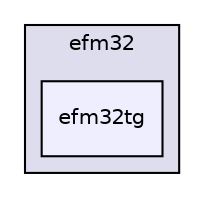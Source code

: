 digraph "/home/esdentem/projects/libopencm3/libopencm3-git/include/libopencm3/efm32/efm32tg/" {
  compound=true
  node [ fontsize="10", fontname="Helvetica"];
  edge [ labelfontsize="10", labelfontname="Helvetica"];
  subgraph clusterdir_b3bc027bbb9aeff9e0e7a0d66de9ad28 {
    graph [ bgcolor="#ddddee", pencolor="black", label="efm32" fontname="Helvetica", fontsize="10", URL="dir_b3bc027bbb9aeff9e0e7a0d66de9ad28.html"]
  dir_25fe5e9262d999d55ae3bec204d6e013 [shape=box, label="efm32tg", style="filled", fillcolor="#eeeeff", pencolor="black", URL="dir_25fe5e9262d999d55ae3bec204d6e013.html"];
  }
}
